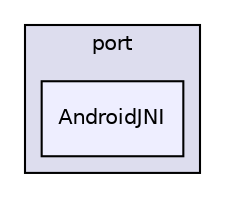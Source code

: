 digraph "ext/assimp/include/assimp/port/AndroidJNI" {
  compound=true
  node [ fontsize="10", fontname="Helvetica"];
  edge [ labelfontsize="10", labelfontname="Helvetica"];
  subgraph clusterdir_971b48ef5e3e574dc12f8a78ed162b56 {
    graph [ bgcolor="#ddddee", pencolor="black", label="port" fontname="Helvetica", fontsize="10", URL="dir_971b48ef5e3e574dc12f8a78ed162b56.html"]
  dir_57c7ac50ca507353da881eca6148f71a [shape=box, label="AndroidJNI", style="filled", fillcolor="#eeeeff", pencolor="black", URL="dir_57c7ac50ca507353da881eca6148f71a.html"];
  }
}
